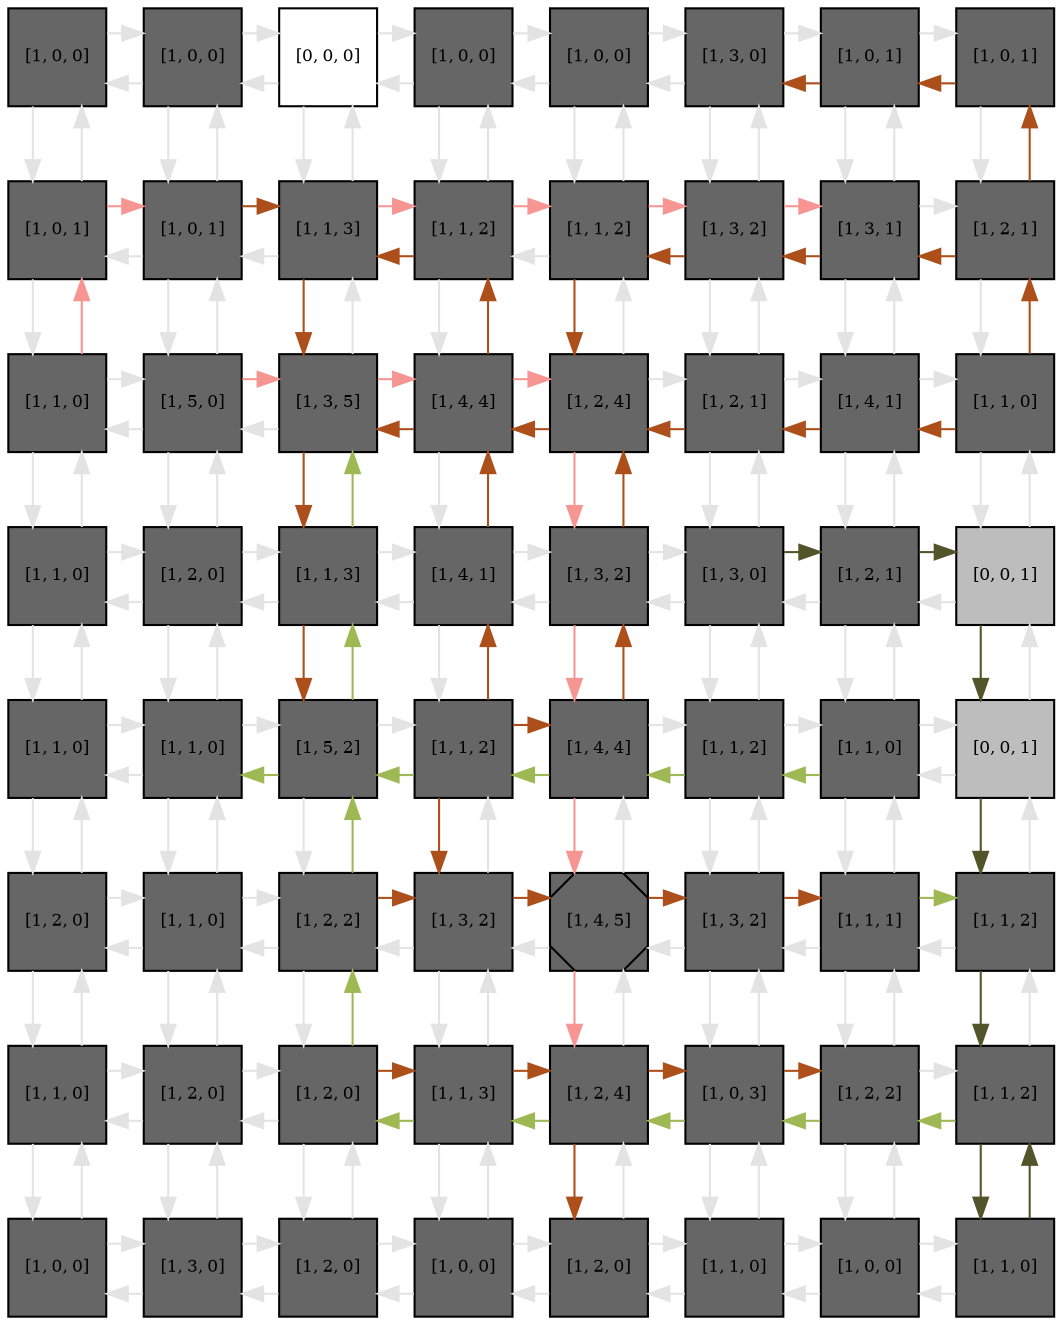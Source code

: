 digraph layout  {
rankdir=TB;
splines=ortho;
node [fixedsize=false, style=filled, width="0.6"];
edge [constraint=false];
0 [fillcolor="#666666", fontsize=8, label="[1, 0, 0]", shape=square, tooltip="name: EGFR_stimulus,\nin_degree: 2,\nout_degree: 2"];
1 [fillcolor="#666666", fontsize=8, label="[1, 0, 0]", shape=square, tooltip="name: FGFR3_stimulus,\nin_degree: 3,\nout_degree: 3"];
2 [fillcolor="#FFFFFF", fontsize=8, label="[0, 0, 0]", shape=square, tooltip="name: None,\nin_degree: 3,\nout_degree: 3"];
3 [fillcolor="#666666", fontsize=8, label="[1, 0, 0]", shape=square, tooltip="name: notDUSP1,\nin_degree: 3,\nout_degree: 3"];
4 [fillcolor="#666666", fontsize=8, label="[1, 0, 0]", shape=square, tooltip="name: DNA_damage,\nin_degree: 3,\nout_degree: 3"];
5 [fillcolor="#666666", fontsize=8, label="[1, 3, 0]", shape=square, tooltip="name:  FGFR3 ,\nin_degree: 3,\nout_degree: 3"];
6 [fillcolor="#666666", fontsize=8, label="[1, 0, 1]", shape=square, tooltip="name:  EGFR_stimulus ,\nin_degree: 3,\nout_degree: 3"];
7 [fillcolor="#666666", fontsize=8, label="[1, 0, 1]", shape=square, tooltip="name:  FGFR3_stimulus ,\nin_degree: 2,\nout_degree: 2"];
8 [fillcolor="#666666", fontsize=8, label="[1, 0, 1]", shape=square, tooltip="name:  TGFBR_stimulus ,\nin_degree: 3,\nout_degree: 3"];
9 [fillcolor="#666666", fontsize=8, label="[1, 0, 1]", shape=square, tooltip="name:  notDUSP1 ,\nin_degree: 4,\nout_degree: 4"];
10 [fillcolor="#666666", fontsize=8, label="[1, 1, 3]", shape=square, tooltip="name:  JUN ,\nin_degree: 4,\nout_degree: 4"];
11 [fillcolor="#666666", fontsize=8, label="[1, 1, 2]", shape=square, tooltip="name:  MAP3K1_3 ,\nin_degree: 4,\nout_degree: 4"];
12 [fillcolor="#666666", fontsize=8, label="[1, 1, 2]", shape=square, tooltip="name:  SPRY ,\nin_degree: 4,\nout_degree: 4"];
13 [fillcolor="#666666", fontsize=8, label="[1, 3, 2]", shape=square, tooltip="name:  FRS2 ,\nin_degree: 4,\nout_degree: 4"];
14 [fillcolor="#666666", fontsize=8, label="[1, 3, 1]", shape=square, tooltip="name:  GRB2 ,\nin_degree: 4,\nout_degree: 4"];
15 [fillcolor="#666666", fontsize=8, label="[1, 2, 1]", shape=square, tooltip="name:  PLCG ,\nin_degree: 3,\nout_degree: 3"];
16 [fillcolor="#666666", fontsize=8, label="[1, 1, 0]", shape=square, tooltip="name:  TGFBR ,\nin_degree: 3,\nout_degree: 3"];
17 [fillcolor="#666666", fontsize=8, label="[1, 5, 0]", shape=square, tooltip="name:  JNK ,\nin_degree: 4,\nout_degree: 4"];
18 [fillcolor="#666666", fontsize=8, label="[1, 3, 5]", shape=square, tooltip="name:  AP1 ,\nin_degree: 4,\nout_degree: 4"];
19 [fillcolor="#666666", fontsize=8, label="[1, 4, 4]", shape=square, tooltip="name:  RAF ,\nin_degree: 4,\nout_degree: 4"];
20 [fillcolor="#666666", fontsize=8, label="[1, 2, 4]", shape=square, tooltip="name:  RAS ,\nin_degree: 4,\nout_degree: 4"];
21 [fillcolor="#666666", fontsize=8, label="[1, 2, 1]", shape=square, tooltip="name:  SOS ,\nin_degree: 4,\nout_degree: 4"];
22 [fillcolor="#666666", fontsize=8, label="[1, 4, 1]", shape=square, tooltip="name:  EGFR ,\nin_degree: 4,\nout_degree: 4"];
23 [fillcolor="#666666", fontsize=8, label="[1, 1, 0]", shape=square, tooltip="name:  PKC ,\nin_degree: 3,\nout_degree: 3"];
24 [fillcolor="#666666", fontsize=8, label="[1, 1, 0]", shape=square, tooltip="name:  TAK1 ,\nin_degree: 3,\nout_degree: 3"];
25 [fillcolor="#666666", fontsize=8, label="[1, 2, 0]", shape=square, tooltip="name:  ATF2 ,\nin_degree: 4,\nout_degree: 4"];
26 [fillcolor="#666666", fontsize=8, label="[1, 1, 3]", shape=square, tooltip="name:  MAX ,\nin_degree: 4,\nout_degree: 4"];
27 [fillcolor="#666666", fontsize=8, label="[1, 4, 1]", shape=square, tooltip="name:  MEK1_2 ,\nin_degree: 4,\nout_degree: 4"];
28 [fillcolor="#666666", fontsize=8, label="[1, 3, 2]", shape=square, tooltip="name:  ELK1 ,\nin_degree: 4,\nout_degree: 4"];
29 [fillcolor="#666666", fontsize=8, label="[1, 3, 0]", shape=square, tooltip="name:  PI3K ,\nin_degree: 4,\nout_degree: 4"];
30 [fillcolor="#666666", fontsize=8, label="[1, 2, 1]", shape=square, tooltip="name:  GAB1 ,\nin_degree: 4,\nout_degree: 4"];
31 [fillcolor="#bdbdbd", fontsize=8, label="[0, 0, 1]", shape=square, tooltip="name: None,\nin_degree: 3,\nout_degree: 3"];
32 [fillcolor="#666666", fontsize=8, label="[1, 1, 0]", shape=square, tooltip="name:  SMAD ,\nin_degree: 3,\nout_degree: 3"];
33 [fillcolor="#666666", fontsize=8, label="[1, 1, 0]", shape=square, tooltip="name:  TAOK ,\nin_degree: 4,\nout_degree: 4"];
34 [fillcolor="#666666", fontsize=8, label="[1, 5, 2]", shape=square, tooltip="name:  p38 ,\nin_degree: 4,\nout_degree: 4"];
35 [fillcolor="#666666", fontsize=8, label="[1, 1, 2]", shape=square, tooltip="name:  ERK ,\nin_degree: 4,\nout_degree: 4"];
36 [fillcolor="#666666", fontsize=8, label="[1, 4, 4]", shape=square, tooltip="name:  FOS ,\nin_degree: 4,\nout_degree: 4"];
37 [fillcolor="#666666", fontsize=8, label="[1, 1, 2]", shape=square, tooltip="name:  RSK ,\nin_degree: 4,\nout_degree: 4"];
38 [fillcolor="#666666", fontsize=8, label="[1, 1, 0]", shape=square, tooltip="name:  ATM ,\nin_degree: 4,\nout_degree: 4"];
39 [fillcolor="#bdbdbd", fontsize=8, label="[0, 0, 1]", shape=square, tooltip="name: None,\nin_degree: 3,\nout_degree: 3"];
40 [fillcolor="#666666", fontsize=8, label="[1, 2, 0]", shape=square, tooltip="name:  GADD45 ,\nin_degree: 3,\nout_degree: 3"];
41 [fillcolor="#666666", fontsize=8, label="[1, 1, 0]", shape=square, tooltip="name:  MTK1 ,\nin_degree: 4,\nout_degree: 4"];
42 [fillcolor="#666666", fontsize=8, label="[1, 2, 2]", shape=square, tooltip="name:  MSK ,\nin_degree: 4,\nout_degree: 4"];
43 [fillcolor="#666666", fontsize=8, label="[1, 3, 2]", shape=square, tooltip="name:  p53 ,\nin_degree: 4,\nout_degree: 4"];
44 [fillcolor="#666666", fontsize=8, label="[1, 4, 5]", shape=Msquare, tooltip="name:  Apoptosis ,\nin_degree: 4,\nout_degree: 4"];
45 [fillcolor="#666666", fontsize=8, label="[1, 3, 2]", shape=square, tooltip="name:  MDM2 ,\nin_degree: 4,\nout_degree: 4"];
46 [fillcolor="#666666", fontsize=8, label="[1, 1, 1]", shape=square, tooltip="name:  CREB ,\nin_degree: 4,\nout_degree: 4"];
47 [fillcolor="#666666", fontsize=8, label="[1, 1, 2]", shape=square, tooltip="name:  DUSP1 ,\nin_degree: 3,\nout_degree: 3"];
48 [fillcolor="#666666", fontsize=8, label="[1, 1, 0]", shape=square, tooltip="name:  Growth_Arrest ,\nin_degree: 3,\nout_degree: 3"];
49 [fillcolor="#666666", fontsize=8, label="[1, 2, 0]", shape=square, tooltip="name:  p21 ,\nin_degree: 4,\nout_degree: 4"];
50 [fillcolor="#666666", fontsize=8, label="[1, 2, 0]", shape=square, tooltip="name:  AKT ,\nin_degree: 4,\nout_degree: 4"];
51 [fillcolor="#666666", fontsize=8, label="[1, 1, 3]", shape=square, tooltip="name:  PPP2CA ,\nin_degree: 4,\nout_degree: 4"];
52 [fillcolor="#666666", fontsize=8, label="[1, 2, 4]", shape=square, tooltip="name:  FOXO3 ,\nin_degree: 4,\nout_degree: 4"];
53 [fillcolor="#666666", fontsize=8, label="[1, 0, 3]", shape=square, tooltip="name:  DNA_damage ,\nin_degree: 4,\nout_degree: 4"];
54 [fillcolor="#666666", fontsize=8, label="[1, 2, 2]", shape=square, tooltip="name:  BCL2 ,\nin_degree: 4,\nout_degree: 4"];
55 [fillcolor="#666666", fontsize=8, label="[1, 1, 2]", shape=square, tooltip="name:  PTEN ,\nin_degree: 3,\nout_degree: 3"];
56 [fillcolor="#666666", fontsize=8, label="[1, 0, 0]", shape=square, tooltip="name: notMDM2,\nin_degree: 2,\nout_degree: 2"];
57 [fillcolor="#666666", fontsize=8, label="[1, 3, 0]", shape=square, tooltip="name:  Proliferation ,\nin_degree: 3,\nout_degree: 3"];
58 [fillcolor="#666666", fontsize=8, label="[1, 2, 0]", shape=square, tooltip="name:  MYC ,\nin_degree: 3,\nout_degree: 3"];
59 [fillcolor="#666666", fontsize=8, label="[1, 0, 0]", shape=square, tooltip="name:  notMDM2 ,\nin_degree: 3,\nout_degree: 3"];
60 [fillcolor="#666666", fontsize=8, label="[1, 2, 0]", shape=square, tooltip="name:  p70 ,\nin_degree: 3,\nout_degree: 3"];
61 [fillcolor="#666666", fontsize=8, label="[1, 1, 0]", shape=square, tooltip="name:  p14 ,\nin_degree: 3,\nout_degree: 3"];
62 [fillcolor="#666666", fontsize=8, label="[1, 0, 0]", shape=square, tooltip="name: TGFBR_stimulus,\nin_degree: 3,\nout_degree: 3"];
63 [fillcolor="#666666", fontsize=8, label="[1, 1, 0]", shape=square, tooltip="name:  PDK1 ,\nin_degree: 2,\nout_degree: 2"];
0 -> 1  [color=grey89, style="penwidth(0.1)", tooltip=" ", weight=1];
0 -> 8  [color=grey89, style="penwidth(0.1)", tooltip=" ", weight=1];
1 -> 0  [color=grey89, style="penwidth(0.1)", tooltip=" ", weight=1];
1 -> 2  [color=grey89, style="penwidth(0.1)", tooltip=" ", weight=1];
1 -> 9  [color=grey89, style="penwidth(0.1)", tooltip=" ", weight=1];
2 -> 1  [color=grey89, style="penwidth(0.1)", tooltip=" ", weight=1];
2 -> 3  [color=grey89, style="penwidth(0.1)", tooltip=" ", weight=1];
2 -> 10  [color=grey89, style="penwidth(0.1)", tooltip=" ", weight=1];
3 -> 2  [color=grey89, style="penwidth(0.1)", tooltip=" ", weight=1];
3 -> 4  [color=grey89, style="penwidth(0.1)", tooltip=" ", weight=1];
3 -> 11  [color=grey89, style="penwidth(0.1)", tooltip=" ", weight=1];
4 -> 3  [color=grey89, style="penwidth(0.1)", tooltip=" ", weight=1];
4 -> 5  [color=grey89, style="penwidth(0.1)", tooltip=" ", weight=1];
4 -> 12  [color=grey89, style="penwidth(0.1)", tooltip=" ", weight=1];
5 -> 4  [color=grey89, style="penwidth(0.1)", tooltip=" ", weight=1];
5 -> 6  [color=grey89, style="penwidth(0.1)", tooltip=" ", weight=1];
5 -> 13  [color=grey89, style="penwidth(0.1)", tooltip=" ", weight=1];
6 -> 5  [color="#AD4F1B", style="penwidth(0.1)", tooltip="23( PKC ) to 5( FGFR3 )", weight=1];
6 -> 7  [color=grey89, style="penwidth(0.1)", tooltip=" ", weight=1];
6 -> 14  [color=grey89, style="penwidth(0.1)", tooltip=" ", weight=1];
7 -> 6  [color="#AD4F1B", style="penwidth(0.1)", tooltip="23( PKC ) to 5( FGFR3 )", weight=1];
7 -> 15  [color=grey89, style="penwidth(0.1)", tooltip=" ", weight=1];
8 -> 0  [color=grey89, style="penwidth(0.1)", tooltip=" ", weight=1];
8 -> 9  [color="#F69592", style="penwidth(0.1)", tooltip="16( TGFBR ) to 14( GRB2 )", weight=1];
8 -> 16  [color=grey89, style="penwidth(0.1)", tooltip=" ", weight=1];
9 -> 1  [color=grey89, style="penwidth(0.1)", tooltip=" ", weight=1];
9 -> 8  [color=grey89, style="penwidth(0.1)", tooltip=" ", weight=1];
9 -> 10  [color="#AD4F1B", style="penwidth(0.1)", tooltip="9( notDUSP1 ) to 34( p38 )", weight=1];
9 -> 17  [color=grey89, style="penwidth(0.1)", tooltip=" ", weight=1];
10 -> 2  [color=grey89, style="penwidth(0.1)", tooltip=" ", weight=1];
10 -> 9  [color=grey89, style="penwidth(0.1)", tooltip=" ", weight=1];
10 -> 11  [color="#F69592", style="penwidth(0.1)", tooltip="16( TGFBR ) to 14( GRB2 )", weight=1];
10 -> 18  [color="#AD4F1B", style="penwidth(0.1)", tooltip="9( notDUSP1 ) to 34( p38 )", weight=1];
11 -> 3  [color=grey89, style="penwidth(0.1)", tooltip=" ", weight=1];
11 -> 10  [color="#AD4F1B", style="penwidth(0.1)", tooltip="11( MAP3K1_3 ) to 34( p38 )", weight=1];
11 -> 12  [color="#F69592", style="penwidth(0.1)", tooltip="16( TGFBR ) to 14( GRB2 )", weight=1];
11 -> 19  [color=grey89, style="penwidth(0.1)", tooltip=" ", weight=1];
12 -> 4  [color=grey89, style="penwidth(0.1)", tooltip=" ", weight=1];
12 -> 11  [color=grey89, style="penwidth(0.1)", tooltip=" ", weight=1];
12 -> 13  [color="#F69592", style="penwidth(0.1)", tooltip="16( TGFBR ) to 14( GRB2 )", weight=1];
12 -> 20  [color="#AD4F1B", style="penwidth(0.1)", tooltip="15( PLCG ) to 20( RAS )", weight=1];
13 -> 5  [color=grey89, style="penwidth(0.1)", tooltip=" ", weight=1];
13 -> 12  [color="#AD4F1B", style="penwidth(0.1)", tooltip="15( PLCG ) to 20( RAS )", weight=1];
13 -> 14  [color="#F69592", style="penwidth(0.1)", tooltip="16( TGFBR ) to 14( GRB2 )", weight=1];
13 -> 21  [color=grey89, style="penwidth(0.1)", tooltip=" ", weight=1];
14 -> 6  [color=grey89, style="penwidth(0.1)", tooltip=" ", weight=1];
14 -> 13  [color="#AD4F1B", style="penwidth(0.1)", tooltip="15( PLCG ) to 20( RAS )", weight=1];
14 -> 15  [color=grey89, style="penwidth(0.1)", tooltip=" ", weight=1];
14 -> 22  [color=grey89, style="penwidth(0.1)", tooltip=" ", weight=1];
15 -> 7  [color="#AD4F1B", style="penwidth(0.1)", tooltip="23( PKC ) to 5( FGFR3 )", weight=1];
15 -> 14  [color="#AD4F1B", style="penwidth(0.1)", tooltip="15( PLCG ) to 20( RAS )", weight=1];
15 -> 23  [color=grey89, style="penwidth(0.1)", tooltip=" ", weight=1];
16 -> 8  [color="#F69592", style="penwidth(0.1)", tooltip="16( TGFBR ) to 14( GRB2 )", weight=1];
16 -> 17  [color=grey89, style="penwidth(0.1)", tooltip=" ", weight=1];
16 -> 24  [color=grey89, style="penwidth(0.1)", tooltip=" ", weight=1];
17 -> 9  [color=grey89, style="penwidth(0.1)", tooltip=" ", weight=1];
17 -> 16  [color=grey89, style="penwidth(0.1)", tooltip=" ", weight=1];
17 -> 18  [color="#F69592", style="penwidth(0.1)", tooltip="17( JNK ) to 52( FOXO3 )", weight=1];
17 -> 25  [color=grey89, style="penwidth(0.1)", tooltip=" ", weight=1];
18 -> 10  [color=grey89, style="penwidth(0.1)", tooltip=" ", weight=1];
18 -> 17  [color=grey89, style="penwidth(0.1)", tooltip=" ", weight=1];
18 -> 19  [color="#F69592", style="penwidth(0.1)", tooltip="17( JNK ) to 52( FOXO3 )", weight=1];
18 -> 26  [color="#AD4F1B", style="penwidth(0.1)", tooltip="9( notDUSP1 ) to 34( p38 )", weight=1];
19 -> 11  [color="#AD4F1B", style="penwidth(0.1)", tooltip="35( ERK ) to 12( SPRY )", weight=1];
19 -> 18  [color="#AD4F1B", style="penwidth(0.1)", tooltip="36( FOS ) to 18( AP1 )", weight=1];
19 -> 20  [color="#F69592", style="penwidth(0.1)", tooltip="17( JNK ) to 52( FOXO3 )", weight=1];
19 -> 27  [color=grey89, style="penwidth(0.1)", tooltip=" ", weight=1];
20 -> 12  [color=grey89, style="penwidth(0.1)", tooltip=" ", weight=1];
20 -> 19  [color="#AD4F1B", style="penwidth(0.1)", tooltip="36( FOS ) to 18( AP1 )", weight=1];
20 -> 21  [color=grey89, style="penwidth(0.1)", tooltip=" ", weight=1];
20 -> 28  [color="#F69592", style="penwidth(0.1)", tooltip="17( JNK ) to 52( FOXO3 )", weight=1];
21 -> 13  [color=grey89, style="penwidth(0.1)", tooltip=" ", weight=1];
21 -> 20  [color="#AD4F1B", style="penwidth(0.1)", tooltip="23( PKC ) to 19( RAF )", weight=1];
21 -> 22  [color=grey89, style="penwidth(0.1)", tooltip=" ", weight=1];
21 -> 29  [color=grey89, style="penwidth(0.1)", tooltip=" ", weight=1];
22 -> 14  [color=grey89, style="penwidth(0.1)", tooltip=" ", weight=1];
22 -> 21  [color="#AD4F1B", style="penwidth(0.1)", tooltip="23( PKC ) to 19( RAF )", weight=1];
22 -> 23  [color=grey89, style="penwidth(0.1)", tooltip=" ", weight=1];
22 -> 30  [color=grey89, style="penwidth(0.1)", tooltip=" ", weight=1];
23 -> 15  [color="#AD4F1B", style="penwidth(0.1)", tooltip="23( PKC ) to 5( FGFR3 )", weight=1];
23 -> 22  [color="#AD4F1B", style="penwidth(0.1)", tooltip="23( PKC ) to 19( RAF )", weight=1];
23 -> 31  [color=grey89, style="penwidth(0.1)", tooltip=" ", weight=1];
24 -> 16  [color=grey89, style="penwidth(0.1)", tooltip=" ", weight=1];
24 -> 25  [color=grey89, style="penwidth(0.1)", tooltip=" ", weight=1];
24 -> 32  [color=grey89, style="penwidth(0.1)", tooltip=" ", weight=1];
25 -> 17  [color=grey89, style="penwidth(0.1)", tooltip=" ", weight=1];
25 -> 24  [color=grey89, style="penwidth(0.1)", tooltip=" ", weight=1];
25 -> 26  [color=grey89, style="penwidth(0.1)", tooltip=" ", weight=1];
25 -> 33  [color=grey89, style="penwidth(0.1)", tooltip=" ", weight=1];
26 -> 18  [color="#9EB853", style="penwidth(0.1)", tooltip="50( AKT ) to 19( RAF )", weight=1];
26 -> 25  [color=grey89, style="penwidth(0.1)", tooltip=" ", weight=1];
26 -> 27  [color=grey89, style="penwidth(0.1)", tooltip=" ", weight=1];
26 -> 34  [color="#AD4F1B", style="penwidth(0.1)", tooltip="9( notDUSP1 ) to 34( p38 )", weight=1];
27 -> 19  [color="#AD4F1B", style="penwidth(0.1)", tooltip="35( ERK ) to 12( SPRY )", weight=1];
27 -> 26  [color=grey89, style="penwidth(0.1)", tooltip=" ", weight=1];
27 -> 28  [color=grey89, style="penwidth(0.1)", tooltip=" ", weight=1];
27 -> 35  [color=grey89, style="penwidth(0.1)", tooltip=" ", weight=1];
28 -> 20  [color="#AD4F1B", style="penwidth(0.1)", tooltip="36( FOS ) to 18( AP1 )", weight=1];
28 -> 27  [color=grey89, style="penwidth(0.1)", tooltip=" ", weight=1];
28 -> 29  [color=grey89, style="penwidth(0.1)", tooltip=" ", weight=1];
28 -> 36  [color="#F69592", style="penwidth(0.1)", tooltip="17( JNK ) to 52( FOXO3 )", weight=1];
29 -> 21  [color=grey89, style="penwidth(0.1)", tooltip=" ", weight=1];
29 -> 28  [color=grey89, style="penwidth(0.1)", tooltip=" ", weight=1];
29 -> 30  [color="#51552A", style="penwidth(0.1)", tooltip="29( PI3K ) to 63( PDK1 )", weight=1];
29 -> 37  [color=grey89, style="penwidth(0.1)", tooltip=" ", weight=1];
30 -> 22  [color=grey89, style="penwidth(0.1)", tooltip=" ", weight=1];
30 -> 29  [color=grey89, style="penwidth(0.1)", tooltip=" ", weight=1];
30 -> 31  [color="#51552A", style="penwidth(0.1)", tooltip="29( PI3K ) to 63( PDK1 )", weight=1];
30 -> 38  [color=grey89, style="penwidth(0.1)", tooltip=" ", weight=1];
31 -> 23  [color=grey89, style="penwidth(0.1)", tooltip=" ", weight=1];
31 -> 30  [color=grey89, style="penwidth(0.1)", tooltip=" ", weight=1];
31 -> 39  [color="#51552A", style="penwidth(0.1)", tooltip="29( PI3K ) to 63( PDK1 )", weight=1];
32 -> 24  [color=grey89, style="penwidth(0.1)", tooltip=" ", weight=1];
32 -> 33  [color=grey89, style="penwidth(0.1)", tooltip=" ", weight=1];
32 -> 40  [color=grey89, style="penwidth(0.1)", tooltip=" ", weight=1];
33 -> 25  [color=grey89, style="penwidth(0.1)", tooltip=" ", weight=1];
33 -> 32  [color=grey89, style="penwidth(0.1)", tooltip=" ", weight=1];
33 -> 34  [color=grey89, style="penwidth(0.1)", tooltip=" ", weight=1];
33 -> 41  [color=grey89, style="penwidth(0.1)", tooltip=" ", weight=1];
34 -> 26  [color="#9EB853", style="penwidth(0.1)", tooltip="50( AKT ) to 19( RAF )", weight=1];
34 -> 33  [color="#9EB853", style="penwidth(0.1)", tooltip="38( ATM ) to 33( TAOK )", weight=1];
34 -> 35  [color=grey89, style="penwidth(0.1)", tooltip=" ", weight=1];
34 -> 42  [color=grey89, style="penwidth(0.1)", tooltip=" ", weight=1];
35 -> 27  [color="#AD4F1B", style="penwidth(0.1)", tooltip="35( ERK ) to 12( SPRY )", weight=1];
35 -> 34  [color="#9EB853", style="penwidth(0.1)", tooltip="38( ATM ) to 33( TAOK )", weight=1];
35 -> 36  [color="#AD4F1B", style="penwidth(0.1)", tooltip="35( ERK ) to 60( p70 )", weight=1];
35 -> 43  [color="#AD4F1B", style="penwidth(0.1)", tooltip="38( ATM ) to 43( p53 )", weight=1];
36 -> 28  [color="#AD4F1B", style="penwidth(0.1)", tooltip="36( FOS ) to 18( AP1 )", weight=1];
36 -> 35  [color="#9EB853", style="penwidth(0.1)", tooltip="38( ATM ) to 33( TAOK )", weight=1];
36 -> 37  [color=grey89, style="penwidth(0.1)", tooltip=" ", weight=1];
36 -> 44  [color="#F69592", style="penwidth(0.1)", tooltip="17( JNK ) to 52( FOXO3 )", weight=1];
37 -> 29  [color=grey89, style="penwidth(0.1)", tooltip=" ", weight=1];
37 -> 36  [color="#9EB853", style="penwidth(0.1)", tooltip="38( ATM ) to 33( TAOK )", weight=1];
37 -> 38  [color=grey89, style="penwidth(0.1)", tooltip=" ", weight=1];
37 -> 45  [color=grey89, style="penwidth(0.1)", tooltip=" ", weight=1];
38 -> 30  [color=grey89, style="penwidth(0.1)", tooltip=" ", weight=1];
38 -> 37  [color="#9EB853", style="penwidth(0.1)", tooltip="38( ATM ) to 33( TAOK )", weight=1];
38 -> 39  [color=grey89, style="penwidth(0.1)", tooltip=" ", weight=1];
38 -> 46  [color=grey89, style="penwidth(0.1)", tooltip=" ", weight=1];
39 -> 31  [color=grey89, style="penwidth(0.1)", tooltip=" ", weight=1];
39 -> 38  [color=grey89, style="penwidth(0.1)", tooltip=" ", weight=1];
39 -> 47  [color="#51552A", style="penwidth(0.1)", tooltip="29( PI3K ) to 63( PDK1 )", weight=1];
40 -> 32  [color=grey89, style="penwidth(0.1)", tooltip=" ", weight=1];
40 -> 41  [color=grey89, style="penwidth(0.1)", tooltip=" ", weight=1];
40 -> 48  [color=grey89, style="penwidth(0.1)", tooltip=" ", weight=1];
41 -> 33  [color=grey89, style="penwidth(0.1)", tooltip=" ", weight=1];
41 -> 40  [color=grey89, style="penwidth(0.1)", tooltip=" ", weight=1];
41 -> 42  [color=grey89, style="penwidth(0.1)", tooltip=" ", weight=1];
41 -> 49  [color=grey89, style="penwidth(0.1)", tooltip=" ", weight=1];
42 -> 34  [color="#9EB853", style="penwidth(0.1)", tooltip="50( AKT ) to 19( RAF )", weight=1];
42 -> 41  [color=grey89, style="penwidth(0.1)", tooltip=" ", weight=1];
42 -> 43  [color="#AD4F1B", style="penwidth(0.1)", tooltip="50( AKT ) to 45( MDM2 )", weight=1];
42 -> 50  [color=grey89, style="penwidth(0.1)", tooltip=" ", weight=1];
43 -> 35  [color=grey89, style="penwidth(0.1)", tooltip=" ", weight=1];
43 -> 42  [color=grey89, style="penwidth(0.1)", tooltip=" ", weight=1];
43 -> 44  [color="#AD4F1B", style="penwidth(0.1)", tooltip="50( AKT ) to 45( MDM2 )", weight=1];
43 -> 51  [color=grey89, style="penwidth(0.1)", tooltip=" ", weight=1];
44 -> 36  [color=grey89, style="penwidth(0.1)", tooltip=" ", weight=1];
44 -> 43  [color=grey89, style="penwidth(0.1)", tooltip=" ", weight=1];
44 -> 45  [color="#AD4F1B", style="penwidth(0.1)", tooltip="50( AKT ) to 45( MDM2 )", weight=1];
44 -> 52  [color="#F69592", style="penwidth(0.1)", tooltip="17( JNK ) to 52( FOXO3 )", weight=1];
45 -> 37  [color=grey89, style="penwidth(0.1)", tooltip=" ", weight=1];
45 -> 44  [color=grey89, style="penwidth(0.1)", tooltip=" ", weight=1];
45 -> 46  [color="#AD4F1B", style="penwidth(0.1)", tooltip="42( MSK ) to 46( CREB )", weight=1];
45 -> 53  [color=grey89, style="penwidth(0.1)", tooltip=" ", weight=1];
46 -> 38  [color=grey89, style="penwidth(0.1)", tooltip=" ", weight=1];
46 -> 45  [color=grey89, style="penwidth(0.1)", tooltip=" ", weight=1];
46 -> 47  [color="#9EB853", style="penwidth(0.1)", tooltip="43( p53 ) to 55( PTEN )", weight=1];
46 -> 54  [color=grey89, style="penwidth(0.1)", tooltip=" ", weight=1];
47 -> 39  [color=grey89, style="penwidth(0.1)", tooltip=" ", weight=1];
47 -> 46  [color=grey89, style="penwidth(0.1)", tooltip=" ", weight=1];
47 -> 55  [color="#51552A", style="penwidth(0.1)", tooltip="29( PI3K ) to 63( PDK1 )", weight=1];
48 -> 40  [color=grey89, style="penwidth(0.1)", tooltip=" ", weight=1];
48 -> 49  [color=grey89, style="penwidth(0.1)", tooltip=" ", weight=1];
48 -> 56  [color=grey89, style="penwidth(0.1)", tooltip=" ", weight=1];
49 -> 41  [color=grey89, style="penwidth(0.1)", tooltip=" ", weight=1];
49 -> 48  [color=grey89, style="penwidth(0.1)", tooltip=" ", weight=1];
49 -> 50  [color=grey89, style="penwidth(0.1)", tooltip=" ", weight=1];
49 -> 57  [color=grey89, style="penwidth(0.1)", tooltip=" ", weight=1];
50 -> 42  [color="#9EB853", style="penwidth(0.1)", tooltip="50( AKT ) to 19( RAF )", weight=1];
50 -> 49  [color=grey89, style="penwidth(0.1)", tooltip=" ", weight=1];
50 -> 51  [color="#AD4F1B", style="penwidth(0.1)", tooltip="50( AKT ) to 54( BCL2 )", weight=1];
50 -> 58  [color=grey89, style="penwidth(0.1)", tooltip=" ", weight=1];
51 -> 43  [color=grey89, style="penwidth(0.1)", tooltip=" ", weight=1];
51 -> 50  [color="#9EB853", style="penwidth(0.1)", tooltip="55( PTEN ) to 50( AKT )", weight=1];
51 -> 52  [color="#AD4F1B", style="penwidth(0.1)", tooltip="50( AKT ) to 54( BCL2 )", weight=1];
51 -> 59  [color=grey89, style="penwidth(0.1)", tooltip=" ", weight=1];
52 -> 44  [color=grey89, style="penwidth(0.1)", tooltip=" ", weight=1];
52 -> 51  [color="#9EB853", style="penwidth(0.1)", tooltip="55( PTEN ) to 50( AKT )", weight=1];
52 -> 53  [color="#AD4F1B", style="penwidth(0.1)", tooltip="50( AKT ) to 54( BCL2 )", weight=1];
52 -> 60  [color="#AD4F1B", style="penwidth(0.1)", tooltip="35( ERK ) to 60( p70 )", weight=1];
53 -> 45  [color=grey89, style="penwidth(0.1)", tooltip=" ", weight=1];
53 -> 52  [color="#9EB853", style="penwidth(0.1)", tooltip="55( PTEN ) to 50( AKT )", weight=1];
53 -> 54  [color="#AD4F1B", style="penwidth(0.1)", tooltip="50( AKT ) to 54( BCL2 )", weight=1];
53 -> 61  [color=grey89, style="penwidth(0.1)", tooltip=" ", weight=1];
54 -> 46  [color=grey89, style="penwidth(0.1)", tooltip=" ", weight=1];
54 -> 53  [color="#9EB853", style="penwidth(0.1)", tooltip="55( PTEN ) to 50( AKT )", weight=1];
54 -> 55  [color=grey89, style="penwidth(0.1)", tooltip=" ", weight=1];
54 -> 62  [color=grey89, style="penwidth(0.1)", tooltip=" ", weight=1];
55 -> 47  [color=grey89, style="penwidth(0.1)", tooltip=" ", weight=1];
55 -> 54  [color="#9EB853", style="penwidth(0.1)", tooltip="55( PTEN ) to 50( AKT )", weight=1];
55 -> 63  [color="#51552A", style="penwidth(0.1)", tooltip="29( PI3K ) to 63( PDK1 )", weight=1];
56 -> 48  [color=grey89, style="penwidth(0.1)", tooltip=" ", weight=1];
56 -> 57  [color=grey89, style="penwidth(0.1)", tooltip=" ", weight=1];
57 -> 49  [color=grey89, style="penwidth(0.1)", tooltip=" ", weight=1];
57 -> 56  [color=grey89, style="penwidth(0.1)", tooltip=" ", weight=1];
57 -> 58  [color=grey89, style="penwidth(0.1)", tooltip=" ", weight=1];
58 -> 50  [color=grey89, style="penwidth(0.1)", tooltip=" ", weight=1];
58 -> 57  [color=grey89, style="penwidth(0.1)", tooltip=" ", weight=1];
58 -> 59  [color=grey89, style="penwidth(0.1)", tooltip=" ", weight=1];
59 -> 51  [color=grey89, style="penwidth(0.1)", tooltip=" ", weight=1];
59 -> 58  [color=grey89, style="penwidth(0.1)", tooltip=" ", weight=1];
59 -> 60  [color=grey89, style="penwidth(0.1)", tooltip=" ", weight=1];
60 -> 52  [color=grey89, style="penwidth(0.1)", tooltip=" ", weight=1];
60 -> 59  [color=grey89, style="penwidth(0.1)", tooltip=" ", weight=1];
60 -> 61  [color=grey89, style="penwidth(0.1)", tooltip=" ", weight=1];
61 -> 53  [color=grey89, style="penwidth(0.1)", tooltip=" ", weight=1];
61 -> 60  [color=grey89, style="penwidth(0.1)", tooltip=" ", weight=1];
61 -> 62  [color=grey89, style="penwidth(0.1)", tooltip=" ", weight=1];
62 -> 54  [color=grey89, style="penwidth(0.1)", tooltip=" ", weight=1];
62 -> 61  [color=grey89, style="penwidth(0.1)", tooltip=" ", weight=1];
62 -> 63  [color=grey89, style="penwidth(0.1)", tooltip=" ", weight=1];
63 -> 55  [color="#51552A", style="penwidth(0.1)", tooltip="63( PDK1 ) to 50( AKT )", weight=1];
63 -> 62  [color=grey89, style="penwidth(0.1)", tooltip=" ", weight=1];
edge [constraint=true, style=invis];

0 -> 8 -> 16 -> 24 -> 32 -> 40 -> 48 -> 56;
1 -> 9 -> 17 -> 25 -> 33 -> 41 -> 49 -> 57;
2 -> 10 -> 18 -> 26 -> 34 -> 42 -> 50 -> 58;
3 -> 11 -> 19 -> 27 -> 35 -> 43 -> 51 -> 59;
4 -> 12 -> 20 -> 28 -> 36 -> 44 -> 52 -> 60;
5 -> 13 -> 21 -> 29 -> 37 -> 45 -> 53 -> 61;
6 -> 14 -> 22 -> 30 -> 38 -> 46 -> 54 -> 62;
7 -> 15 -> 23 -> 31 -> 39 -> 47 -> 55 -> 63;
rank = same {0 -> 1 -> 2 -> 3 -> 4 -> 5 -> 6 -> 7};
rank = same {8 -> 9 -> 10 -> 11 -> 12 -> 13 -> 14 -> 15};
rank = same {16 -> 17 -> 18 -> 19 -> 20 -> 21 -> 22 -> 23};
rank = same {24 -> 25 -> 26 -> 27 -> 28 -> 29 -> 30 -> 31};
rank = same {32 -> 33 -> 34 -> 35 -> 36 -> 37 -> 38 -> 39};
rank = same {40 -> 41 -> 42 -> 43 -> 44 -> 45 -> 46 -> 47};
rank = same {48 -> 49 -> 50 -> 51 -> 52 -> 53 -> 54 -> 55};
rank = same {56 -> 57 -> 58 -> 59 -> 60 -> 61 -> 62 -> 63};
}